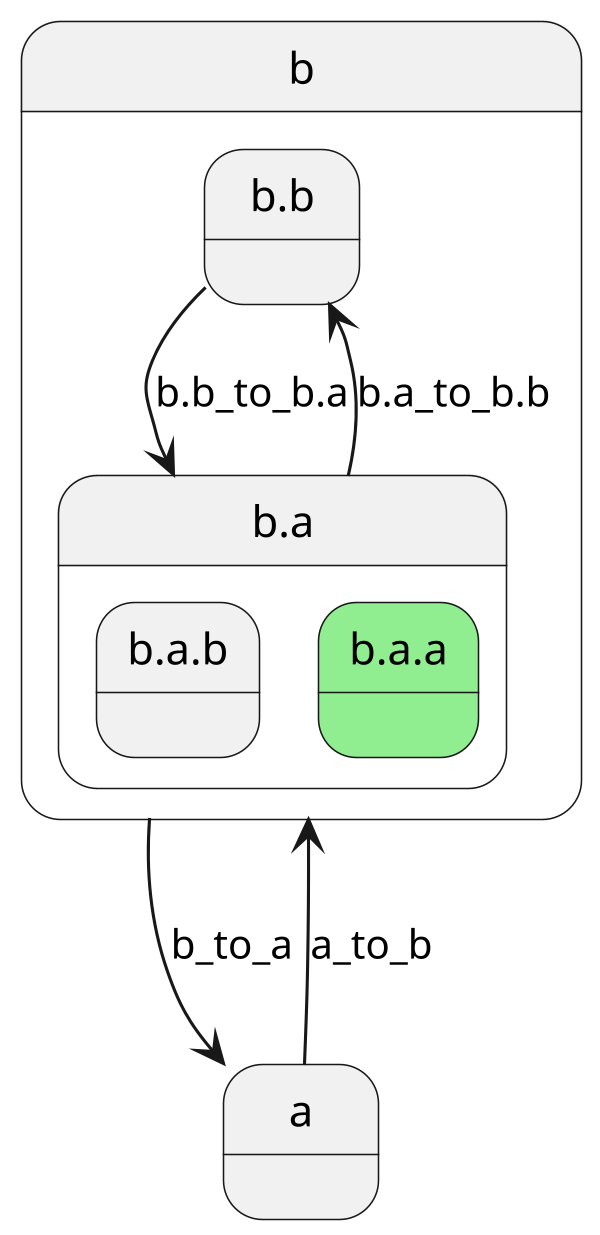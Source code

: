 @startuml
scale 600 width
state "b" as b  {
    state "b.b" as b.b  {
    }
    state "b.a" as b.a  {
        state "b.a.b" as b.a.b  {
        }
        state "b.a.a" as b.a.a #LightGreen {
        }
    }
}
state "a" as a  {
}
b.b --> b.a : b.b_to_b.a
b.a --> b.b : b.a_to_b.b
b --> a : b_to_a
a --> b : a_to_b
 
@enduml
